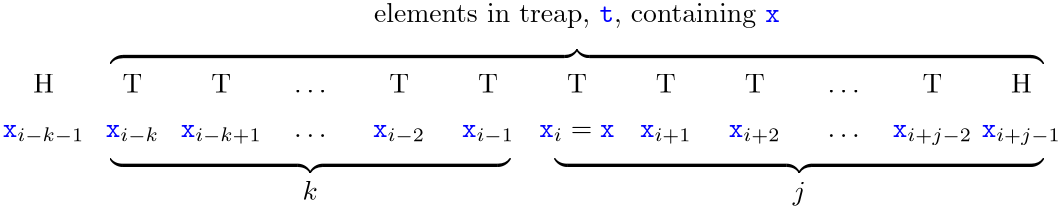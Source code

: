 <?xml version="1.0"?>
<!DOCTYPE ipe SYSTEM "ipe.dtd">
<ipe version="70010" creator="Ipe 7.0.10">
<info created="D:20120130093641" modified="D:20120130094640"/>
<ipestyle name="basic">
<symbol name="arrow/arc(spx)">
<path stroke="sym-stroke" fill="sym-stroke" pen="sym-pen">
0 0 m
-1 0.333 l
-1 -0.333 l
h
</path>
</symbol>
<symbol name="arrow/farc(spx)">
<path stroke="sym-stroke" fill="white" pen="sym-pen">
0 0 m
-1 0.333 l
-1 -0.333 l
h
</path>
</symbol>
<symbol name="mark/circle(sx)" transformations="translations">
<path fill="sym-stroke">
0.6 0 0 0.6 0 0 e
0.4 0 0 0.4 0 0 e
</path>
</symbol>
<symbol name="mark/disk(sx)" transformations="translations">
<path fill="sym-stroke">
0.6 0 0 0.6 0 0 e
</path>
</symbol>
<symbol name="mark/fdisk(sfx)" transformations="translations">
<group>
<path fill="sym-stroke" fillrule="eofill">
0.6 0 0 0.6 0 0 e
0.4 0 0 0.4 0 0 e
</path>
<path fill="sym-fill">
0.4 0 0 0.4 0 0 e
</path>
</group>
</symbol>
<symbol name="mark/box(sx)" transformations="translations">
<path fill="sym-stroke" fillrule="eofill">
-0.6 -0.6 m
0.6 -0.6 l
0.6 0.6 l
-0.6 0.6 l
h
-0.4 -0.4 m
0.4 -0.4 l
0.4 0.4 l
-0.4 0.4 l
h
</path>
</symbol>
<symbol name="mark/square(sx)" transformations="translations">
<path fill="sym-stroke">
-0.6 -0.6 m
0.6 -0.6 l
0.6 0.6 l
-0.6 0.6 l
h
</path>
</symbol>
<symbol name="mark/fsquare(sfx)" transformations="translations">
<group>
<path fill="sym-stroke" fillrule="eofill">
-0.6 -0.6 m
0.6 -0.6 l
0.6 0.6 l
-0.6 0.6 l
h
-0.4 -0.4 m
0.4 -0.4 l
0.4 0.4 l
-0.4 0.4 l
h
</path>
<path fill="sym-fill">
-0.4 -0.4 m
0.4 -0.4 l
0.4 0.4 l
-0.4 0.4 l
h
</path>
</group>
</symbol>
<symbol name="mark/cross(sx)" transformations="translations">
<group>
<path fill="sym-stroke">
-0.43 -0.57 m
0.57 0.43 l
0.43 0.57 l
-0.57 -0.43 l
h
</path>
<path fill="sym-stroke">
-0.43 0.57 m
0.57 -0.43 l
0.43 -0.57 l
-0.57 0.43 l
h
</path>
</group>
</symbol>
<symbol name="arrow/fnormal(spx)">
<path stroke="sym-stroke" fill="white" pen="sym-pen">
0 0 m
-1 0.333 l
-1 -0.333 l
h
</path>
</symbol>
<symbol name="arrow/pointed(spx)">
<path stroke="sym-stroke" fill="sym-stroke" pen="sym-pen">
0 0 m
-1 0.333 l
-0.8 0 l
-1 -0.333 l
h
</path>
</symbol>
<symbol name="arrow/fpointed(spx)">
<path stroke="sym-stroke" fill="white" pen="sym-pen">
0 0 m
-1 0.333 l
-0.8 0 l
-1 -0.333 l
h
</path>
</symbol>
<symbol name="arrow/linear(spx)">
<path stroke="sym-stroke" pen="sym-pen">
-1 0.333 m
0 0 l
-1 -0.333 l
</path>
</symbol>
<symbol name="arrow/fdouble(spx)">
<path stroke="sym-stroke" fill="white" pen="sym-pen">
0 0 m
-1 0.333 l
-1 -0.333 l
h
-1 0 m
-2 0.333 l
-2 -0.333 l
h
</path>
</symbol>
<symbol name="arrow/double(spx)">
<path stroke="sym-stroke" fill="sym-stroke" pen="sym-pen">
0 0 m
-1 0.333 l
-1 -0.333 l
h
-1 0 m
-2 0.333 l
-2 -0.333 l
h
</path>
</symbol>
<pen name="heavier" value="0.8"/>
<pen name="fat" value="1.2"/>
<pen name="ultrafat" value="2"/>
<symbolsize name="large" value="5"/>
<symbolsize name="small" value="2"/>
<symbolsize name="tiny" value="1.1"/>
<arrowsize name="large" value="10"/>
<arrowsize name="small" value="5"/>
<arrowsize name="tiny" value="3"/>
<color name="red" value="1 0 0"/>
<color name="green" value="0 1 0"/>
<color name="blue" value="0 0 1"/>
<color name="yellow" value="1 1 0"/>
<color name="orange" value="1 0.647 0"/>
<color name="gold" value="1 0.843 0"/>
<color name="purple" value="0.627 0.125 0.941"/>
<color name="gray" value="0.745"/>
<color name="brown" value="0.647 0.165 0.165"/>
<color name="navy" value="0 0 0.502"/>
<color name="pink" value="1 0.753 0.796"/>
<color name="seagreen" value="0.18 0.545 0.341"/>
<color name="turquoise" value="0.251 0.878 0.816"/>
<color name="violet" value="0.933 0.51 0.933"/>
<color name="darkblue" value="0 0 0.545"/>
<color name="darkcyan" value="0 0.545 0.545"/>
<color name="darkgray" value="0.663"/>
<color name="darkgreen" value="0 0.392 0"/>
<color name="darkmagenta" value="0.545 0 0.545"/>
<color name="darkorange" value="1 0.549 0"/>
<color name="darkred" value="0.545 0 0"/>
<color name="lightblue" value="0.678 0.847 0.902"/>
<color name="lightcyan" value="0.878 1 1"/>
<color name="lightgray" value="0.827"/>
<color name="lightgreen" value="0.565 0.933 0.565"/>
<color name="lightyellow" value="1 1 0.878"/>
<dashstyle name="dashed" value="[4] 0"/>
<dashstyle name="dotted" value="[1 3] 0"/>
<dashstyle name="dash dotted" value="[4 2 1 2] 0"/>
<dashstyle name="dash dot dotted" value="[4 2 1 2 1 2] 0"/>
<textsize name="large" value="\large"/>
<textsize name="small" value="\small"/>
<textsize name="tiny" value="\tiny"/>
<textsize name="Large" value="\Large"/>
<textsize name="LARGE" value="\LARGE"/>
<textsize name="huge" value="\huge"/>
<textsize name="Huge" value="\Huge"/>
<textsize name="footnote" value="\footnotesize"/>
<textstyle name="center" begin="\begin{center}" end="\end{center}"/>
<textstyle name="itemize" begin="\begin{itemize}" end="\end{itemize}"/>
<textstyle name="item" begin="\begin{itemize}\item{}" end="\end{itemize}"/>
<gridsize name="4 pts" value="4"/>
<gridsize name="8 pts (~3 mm)" value="8"/>
<gridsize name="16 pts (~6 mm)" value="16"/>
<gridsize name="32 pts (~12 mm)" value="32"/>
<gridsize name="10 pts (~3.5 mm)" value="10"/>
<gridsize name="20 pts (~7 mm)" value="20"/>
<gridsize name="14 pts (~5 mm)" value="14"/>
<gridsize name="28 pts (~10 mm)" value="28"/>
<gridsize name="56 pts (~20 mm)" value="56"/>
<anglesize name="90 deg" value="90"/>
<anglesize name="60 deg" value="60"/>
<anglesize name="45 deg" value="45"/>
<anglesize name="30 deg" value="30"/>
<anglesize name="22.5 deg" value="22.5"/>
<tiling name="falling" angle="-60" step="4" width="1"/>
<tiling name="rising" angle="30" step="4" width="1"/>
</ipestyle>
<page>
<layer name="alpha"/>
<view layers="alpha" active="alpha"/>
<text layer="alpha" matrix="1 0 0 1 -8 6.598" transformations="translations" pos="272 304" stroke="black" type="label" width="27.061" height="4.294" depth="1.49" halign="center" valign="baseline">$\mathtt{\color{blue}x}_i=\mathtt{\color{blue}x}$</text>
<text matrix="1 0 0 1 24 6.598" transformations="translations" pos="272 304" stroke="black" type="label" width="18.634" height="4.294" depth="2.32" halign="center" valign="baseline">$\mathtt{\color{blue}x}_{i+1}$</text>
<text matrix="1 0 0 1 56 6.598" transformations="translations" pos="272 304" stroke="black" type="label" width="18.634" height="4.294" depth="2.32" halign="center" valign="baseline">$\mathtt{\color{blue}x}_{i+2}$</text>
<text matrix="1 0 0 1 120 6.598" transformations="translations" pos="272 304" stroke="black" type="label" width="28.561" height="4.29" depth="2.85" halign="center" valign="baseline">$\mathtt{\color{blue}x}_{i+j-2}$</text>
<text matrix="1 0 0 1 152 6.598" transformations="translations" pos="272 304" stroke="black" type="label" width="28.561" height="4.29" depth="2.85" halign="center" valign="baseline">$\mathtt{\color{blue}x}_{i+j-1}$</text>
<text matrix="1 0 0 1 88 6.598" transformations="translations" pos="272 304" stroke="black" type="label" width="11.623" height="1.052" depth="0" halign="center" valign="baseline">$\ldots$</text>
<text matrix="1 0 0 1 -8 22.598" transformations="translations" pos="272 304" stroke="black" type="label" width="7.195" height="6.808" depth="0" halign="center" valign="baseline">T</text>
<text matrix="1 0 0 1 24 22.598" transformations="translations" pos="272 304" stroke="black" type="label" width="7.195" height="6.808" depth="0" halign="center" valign="baseline">T</text>
<text matrix="1 0 0 1 56 22.598" transformations="translations" pos="272 304" stroke="black" type="label" width="7.195" height="6.808" depth="0" halign="center" valign="baseline">T</text>
<text matrix="1 0 0 1 120 22.598" transformations="translations" pos="272 304" stroke="black" type="label" width="7.195" height="6.808" depth="0" halign="center" valign="baseline">T</text>
<text matrix="1 0 0 1 152 22.598" transformations="translations" pos="272 304" stroke="black" type="label" width="7.472" height="6.808" depth="0" halign="center" valign="baseline">H</text>
<text matrix="1 0 0 1 -40 6.598" transformations="translations" pos="272 304" stroke="black" type="label" width="18.745" height="4.294" depth="2.32" halign="center" valign="baseline">$\mathtt{\color{blue}x}_{i-1}$</text>
<text matrix="1 0 0 1 -40 22.598" transformations="translations" pos="272 304" stroke="black" type="label" width="7.195" height="6.808" depth="0" halign="center" valign="baseline">T</text>
<text matrix="1 0 0 1 -72 6.598" transformations="translations" pos="272 304" stroke="black" type="label" width="18.745" height="4.294" depth="2.32" halign="center" valign="baseline">$\mathtt{\color{blue}x}_{i-2}$</text>
<text matrix="1 0 0 1 -72 22.598" transformations="translations" pos="272 304" stroke="black" type="label" width="7.195" height="6.808" depth="0" halign="center" valign="baseline">T</text>
<text matrix="1 0 0 1 -136 6.598" transformations="translations" pos="272 304" stroke="black" type="label" width="29.265" height="4.294" depth="2.32" halign="center" valign="baseline">$\mathtt{\color{blue}x}_{i-k+1}$</text>
<text matrix="1 0 0 1 -136 22.598" transformations="translations" pos="272 304" stroke="black" type="label" width="7.195" height="6.808" depth="0" halign="center" valign="baseline">T</text>
<text matrix="1 0 0 1 -168 6.598" transformations="translations" pos="272 304" stroke="black" type="label" width="19.178" height="4.294" depth="2.32" halign="center" valign="baseline">$\mathtt{\color{blue}x}_{i-k}$</text>
<text matrix="1 0 0 1 -168 22.598" transformations="translations" pos="272 304" stroke="black" type="label" width="7.195" height="6.808" depth="0" halign="center" valign="baseline">T</text>
<text matrix="1 0 0 1 -200 6.598" transformations="translations" pos="272 304" stroke="black" type="label" width="29.375" height="4.294" depth="2.32" halign="center" valign="baseline">$\mathtt{\color{blue}x}_{i-k-1}$</text>
<text matrix="1 0 0 1 -200 22.598" transformations="translations" pos="272 304" stroke="black" type="label" width="7.472" height="6.808" depth="0" halign="center" valign="baseline">H</text>
<text matrix="1 0 0 1 -104 6.598" transformations="translations" pos="272 304" stroke="black" type="label" width="11.623" height="1.052" depth="0" halign="center" valign="baseline">$\ldots$</text>
<text matrix="1 0 0 1 -104 22.598" transformations="translations" pos="272 304" stroke="black" type="label" width="11.623" height="1.052" depth="0" halign="center" valign="baseline">$\ldots$</text>
<text matrix="1 0 0 1 88 22.598" transformations="translations" pos="272 304" stroke="black" type="label" width="11.623" height="1.052" depth="0" halign="center" valign="baseline">$\ldots$</text>
<text matrix="1 0 0 1 -64 -48" transformations="translations" pos="160 384" stroke="black" type="label" width="335.999" height="7.173" depth="0" valign="baseline">$\overbrace{\hspace{118.533mm}}$</text>
<text matrix="1 0 0 1 7.9995 -16" transformations="translations" pos="256 368" stroke="black" type="label" width="146.147" height="6.926" depth="1.93" halign="center" valign="baseline">elements in treap, $\mathtt{\color{blue}t}$, containing $\mathtt{\color{blue}x}$</text>
<text transformations="translations" pos="256 304" stroke="black" type="label" width="176" height="-0.007" depth="7.18" valign="baseline">$\underbrace{\hspace{62.089mm}}$</text>
<text matrix="1 0 0 1 -160 0" transformations="translations" pos="256 304" stroke="black" type="label" width="144" height="-0.007" depth="7.18" valign="baseline">$\underbrace{\hspace{50.8mm}}$</text>
<text matrix="1 0 0 1 8 0" transformations="translations" pos="160 288" stroke="black" type="label" width="5.5" height="6.918" depth="0" halign="center" valign="baseline">$k$</text>
<text matrix="1 0 0 1 8 0" transformations="translations" pos="336 288" stroke="black" type="label" width="4.673" height="6.578" depth="1.93" halign="center" valign="baseline">$j$</text>
</page>
</ipe>
